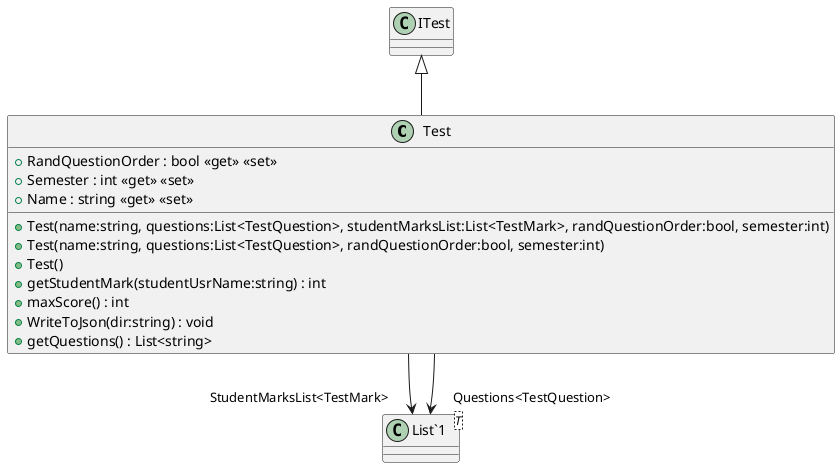 @startuml
class Test {
    + Test(name:string, questions:List<TestQuestion>, studentMarksList:List<TestMark>, randQuestionOrder:bool, semester:int)
    + Test(name:string, questions:List<TestQuestion>, randQuestionOrder:bool, semester:int)
    + Test()
    + RandQuestionOrder : bool <<get>> <<set>>
    + Semester : int <<get>> <<set>>
    + Name : string <<get>> <<set>>
    + getStudentMark(studentUsrName:string) : int
    + maxScore() : int
    + WriteToJson(dir:string) : void
    + getQuestions() : List<string>
}
class "List`1"<T> {
}
ITest <|-- Test
Test --> "StudentMarksList<TestMark>" "List`1"
Test --> "Questions<TestQuestion>" "List`1"
@enduml
